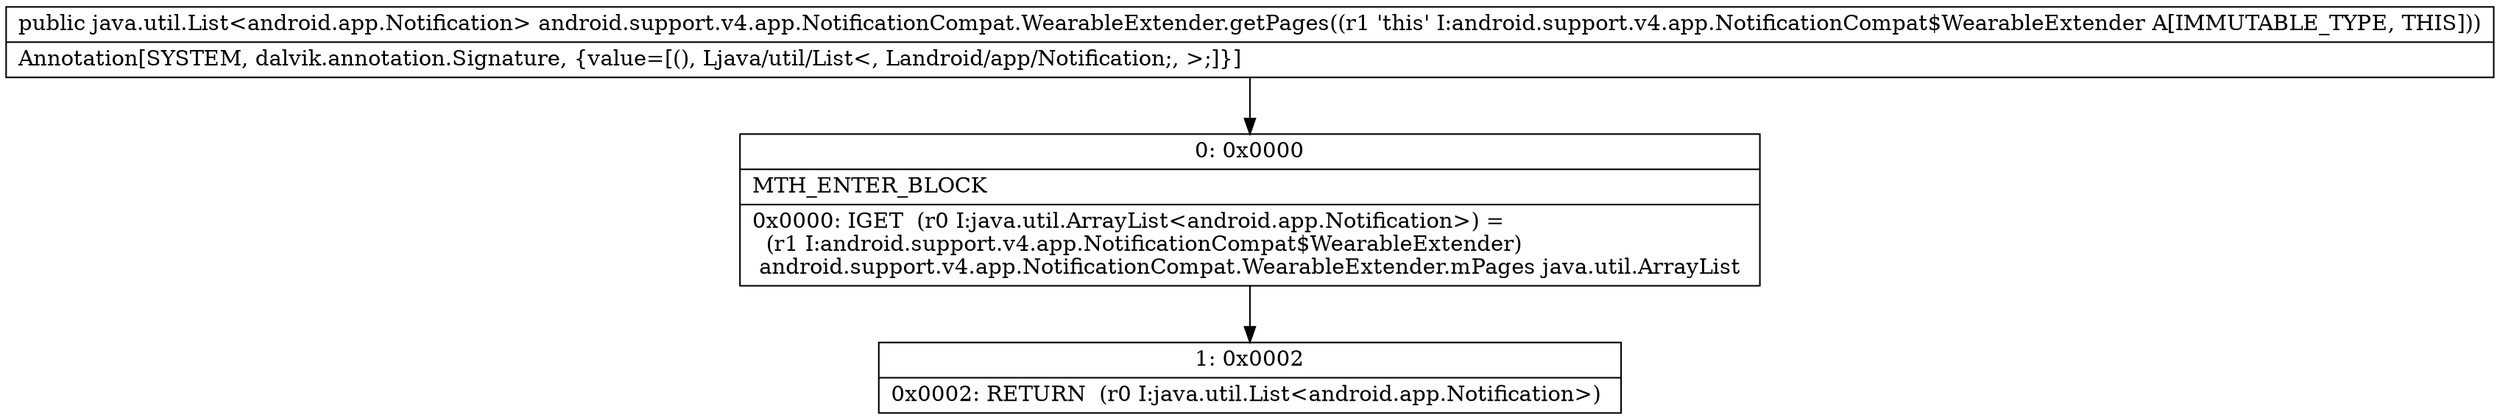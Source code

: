 digraph "CFG forandroid.support.v4.app.NotificationCompat.WearableExtender.getPages()Ljava\/util\/List;" {
Node_0 [shape=record,label="{0\:\ 0x0000|MTH_ENTER_BLOCK\l|0x0000: IGET  (r0 I:java.util.ArrayList\<android.app.Notification\>) = \l  (r1 I:android.support.v4.app.NotificationCompat$WearableExtender)\l android.support.v4.app.NotificationCompat.WearableExtender.mPages java.util.ArrayList \l}"];
Node_1 [shape=record,label="{1\:\ 0x0002|0x0002: RETURN  (r0 I:java.util.List\<android.app.Notification\>) \l}"];
MethodNode[shape=record,label="{public java.util.List\<android.app.Notification\> android.support.v4.app.NotificationCompat.WearableExtender.getPages((r1 'this' I:android.support.v4.app.NotificationCompat$WearableExtender A[IMMUTABLE_TYPE, THIS]))  | Annotation[SYSTEM, dalvik.annotation.Signature, \{value=[(), Ljava\/util\/List\<, Landroid\/app\/Notification;, \>;]\}]\l}"];
MethodNode -> Node_0;
Node_0 -> Node_1;
}

